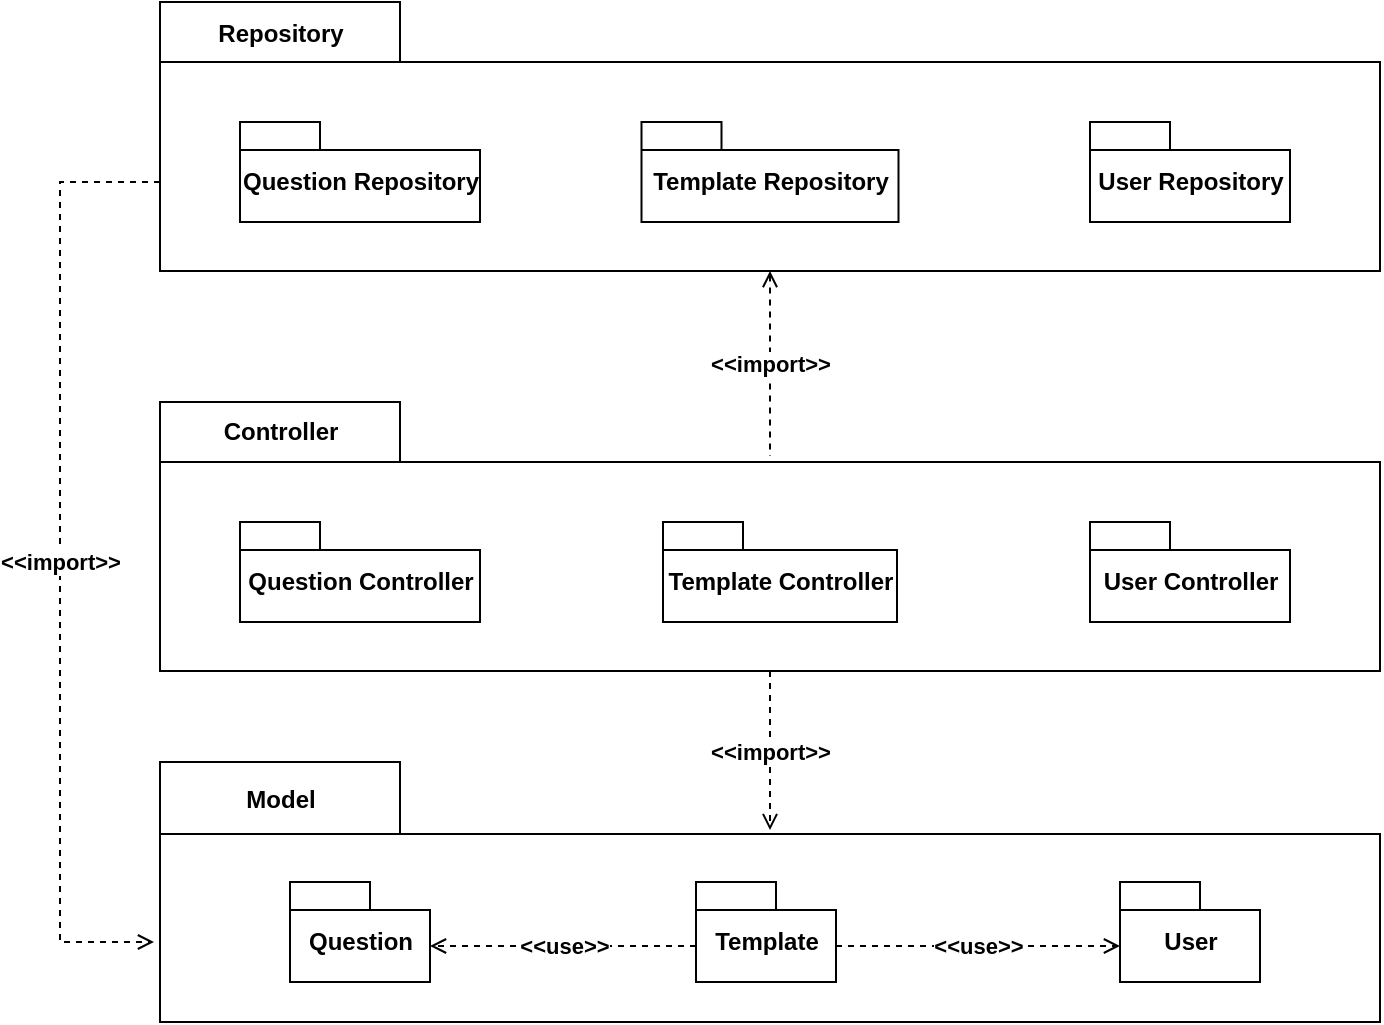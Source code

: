 <mxfile version="14.7.3" type="device"><diagram name="Page-1" id="b5b7bab2-c9e2-2cf4-8b2a-24fd1a2a6d21"><mxGraphModel dx="1422" dy="791" grid="1" gridSize="10" guides="1" tooltips="1" connect="1" arrows="1" fold="1" page="1" pageScale="1" pageWidth="827" pageHeight="1169" background="none" math="0" shadow="0"><root><mxCell id="0"/><mxCell id="1" parent="0"/><mxCell id="VCQ0o-YbgfmjbxFroD2t-51" value="&lt;b&gt;&amp;lt;&amp;lt;import&amp;gt;&amp;gt;&lt;/b&gt;" style="edgeStyle=orthogonalEdgeStyle;rounded=0;orthogonalLoop=1;jettySize=auto;html=1;entryX=0.5;entryY=0.262;entryDx=0;entryDy=0;entryPerimeter=0;startArrow=none;startFill=0;dashed=1;endArrow=open;endFill=0;" edge="1" parent="1" source="6e0c8c40b5770093-33" target="VCQ0o-YbgfmjbxFroD2t-2"><mxGeometry relative="1" as="geometry"><Array as="points"><mxPoint x="695" y="760"/><mxPoint x="695" y="760"/></Array></mxGeometry></mxCell><mxCell id="6e0c8c40b5770093-33" value="" style="shape=folder;fontStyle=1;spacingTop=10;tabWidth=120;tabHeight=30;tabPosition=left;html=1;rounded=0;shadow=0;comic=0;labelBackgroundColor=none;strokeColor=#000000;strokeWidth=1;fillColor=#ffffff;fontFamily=Verdana;fontSize=10;fontColor=#000000;align=center;" parent="1" vertex="1"><mxGeometry x="390" y="580" width="610" height="134.5" as="geometry"/></mxCell><mxCell id="VCQ0o-YbgfmjbxFroD2t-1" value="&lt;b&gt;Controller&lt;/b&gt;" style="text;html=1;align=center;verticalAlign=middle;resizable=0;points=[];autosize=1;strokeColor=none;" vertex="1" parent="1"><mxGeometry x="415" y="585" width="70" height="20" as="geometry"/></mxCell><mxCell id="VCQ0o-YbgfmjbxFroD2t-2" value="" style="shape=folder;fontStyle=1;spacingTop=10;tabWidth=120;tabHeight=36;tabPosition=left;html=1;rounded=0;shadow=0;comic=0;labelBackgroundColor=none;strokeColor=#000000;strokeWidth=1;fillColor=#ffffff;fontFamily=Verdana;fontSize=10;fontColor=#000000;align=center;" vertex="1" parent="1"><mxGeometry x="390" y="760" width="610" height="130" as="geometry"/></mxCell><mxCell id="VCQ0o-YbgfmjbxFroD2t-3" value="&lt;b&gt;Model&lt;/b&gt;" style="text;html=1;align=center;verticalAlign=middle;resizable=0;points=[];autosize=1;strokeColor=none;" vertex="1" parent="1"><mxGeometry x="425" y="768.5" width="50" height="20" as="geometry"/></mxCell><mxCell id="VCQ0o-YbgfmjbxFroD2t-50" style="edgeStyle=orthogonalEdgeStyle;rounded=0;orthogonalLoop=1;jettySize=auto;html=1;startArrow=open;startFill=0;dashed=1;endArrow=none;endFill=0;" edge="1" parent="1" source="VCQ0o-YbgfmjbxFroD2t-4"><mxGeometry relative="1" as="geometry"><mxPoint x="695" y="607" as="targetPoint"/></mxGeometry></mxCell><mxCell id="VCQ0o-YbgfmjbxFroD2t-55" value="&lt;b&gt;&amp;lt;&amp;lt;import&amp;gt;&amp;gt;&lt;/b&gt;" style="edgeLabel;html=1;align=center;verticalAlign=middle;resizable=0;points=[];" vertex="1" connectable="0" parent="VCQ0o-YbgfmjbxFroD2t-50"><mxGeometry x="-0.276" y="-1" relative="1" as="geometry"><mxPoint x="1" y="13" as="offset"/></mxGeometry></mxCell><mxCell id="VCQ0o-YbgfmjbxFroD2t-61" style="edgeStyle=orthogonalEdgeStyle;rounded=0;orthogonalLoop=1;jettySize=auto;html=1;dashed=1;startArrow=none;startFill=0;endArrow=open;endFill=0;" edge="1" parent="1" source="VCQ0o-YbgfmjbxFroD2t-4"><mxGeometry relative="1" as="geometry"><mxPoint x="387" y="850" as="targetPoint"/><Array as="points"><mxPoint x="340" y="470"/><mxPoint x="340" y="850"/><mxPoint x="387" y="850"/></Array></mxGeometry></mxCell><mxCell id="VCQ0o-YbgfmjbxFroD2t-62" value="&lt;b&gt;&amp;lt;&amp;lt;import&amp;gt;&amp;gt;&lt;/b&gt;" style="edgeLabel;html=1;align=center;verticalAlign=middle;resizable=0;points=[];" vertex="1" connectable="0" parent="VCQ0o-YbgfmjbxFroD2t-61"><mxGeometry x="-0.104" y="4" relative="1" as="geometry"><mxPoint x="-4" y="26" as="offset"/></mxGeometry></mxCell><mxCell id="VCQ0o-YbgfmjbxFroD2t-4" value="" style="shape=folder;fontStyle=1;spacingTop=10;tabWidth=120;tabHeight=30;tabPosition=left;html=1;rounded=0;shadow=0;comic=0;labelBackgroundColor=none;strokeColor=#000000;strokeWidth=1;fillColor=#ffffff;fontFamily=Verdana;fontSize=10;fontColor=#000000;align=center;" vertex="1" parent="1"><mxGeometry x="390" y="380" width="610" height="134.5" as="geometry"/></mxCell><mxCell id="VCQ0o-YbgfmjbxFroD2t-5" value="&lt;b&gt;Repository&lt;/b&gt;" style="text;html=1;align=center;verticalAlign=middle;resizable=0;points=[];autosize=1;strokeColor=none;" vertex="1" parent="1"><mxGeometry x="410" y="386" width="80" height="20" as="geometry"/></mxCell><mxCell id="VCQ0o-YbgfmjbxFroD2t-43" value="Question" style="shape=folder;fontStyle=1;spacingTop=10;tabWidth=40;tabHeight=14;tabPosition=left;html=1;" vertex="1" parent="1"><mxGeometry x="455" y="820" width="70" height="50" as="geometry"/></mxCell><mxCell id="VCQ0o-YbgfmjbxFroD2t-57" value="&lt;b&gt;&amp;lt;&amp;lt;use&amp;gt;&amp;gt;&lt;/b&gt;" style="edgeStyle=orthogonalEdgeStyle;rounded=0;orthogonalLoop=1;jettySize=auto;html=1;entryX=0;entryY=0;entryDx=0;entryDy=32;entryPerimeter=0;dashed=1;startArrow=none;startFill=0;endArrow=open;endFill=0;" edge="1" parent="1" source="VCQ0o-YbgfmjbxFroD2t-44" target="VCQ0o-YbgfmjbxFroD2t-45"><mxGeometry relative="1" as="geometry"><Array as="points"><mxPoint x="770" y="852"/><mxPoint x="770" y="852"/></Array></mxGeometry></mxCell><mxCell id="VCQ0o-YbgfmjbxFroD2t-58" value="&lt;b&gt;&amp;lt;&amp;lt;use&amp;gt;&amp;gt;&lt;/b&gt;" style="edgeStyle=orthogonalEdgeStyle;rounded=0;orthogonalLoop=1;jettySize=auto;html=1;entryX=0;entryY=0;entryDx=70;entryDy=32;entryPerimeter=0;dashed=1;startArrow=none;startFill=0;endArrow=open;endFill=0;" edge="1" parent="1" source="VCQ0o-YbgfmjbxFroD2t-44" target="VCQ0o-YbgfmjbxFroD2t-43"><mxGeometry relative="1" as="geometry"><Array as="points"><mxPoint x="620" y="852"/><mxPoint x="620" y="852"/></Array></mxGeometry></mxCell><mxCell id="VCQ0o-YbgfmjbxFroD2t-44" value="Template" style="shape=folder;fontStyle=1;spacingTop=10;tabWidth=40;tabHeight=14;tabPosition=left;html=1;" vertex="1" parent="1"><mxGeometry x="658" y="820" width="70" height="50" as="geometry"/></mxCell><mxCell id="VCQ0o-YbgfmjbxFroD2t-45" value="User" style="shape=folder;fontStyle=1;spacingTop=10;tabWidth=40;tabHeight=14;tabPosition=left;html=1;" vertex="1" parent="1"><mxGeometry x="870" y="820" width="70" height="50" as="geometry"/></mxCell><mxCell id="VCQ0o-YbgfmjbxFroD2t-47" value="Question Controller" style="shape=folder;fontStyle=1;spacingTop=10;tabWidth=40;tabHeight=14;tabPosition=left;html=1;" vertex="1" parent="1"><mxGeometry x="430" y="640" width="120" height="50" as="geometry"/></mxCell><mxCell id="VCQ0o-YbgfmjbxFroD2t-48" value="Template Controller" style="shape=folder;fontStyle=1;spacingTop=10;tabWidth=40;tabHeight=14;tabPosition=left;html=1;" vertex="1" parent="1"><mxGeometry x="641.5" y="640" width="117" height="50" as="geometry"/></mxCell><mxCell id="VCQ0o-YbgfmjbxFroD2t-49" value="User Controller" style="shape=folder;fontStyle=1;spacingTop=10;tabWidth=40;tabHeight=14;tabPosition=left;html=1;" vertex="1" parent="1"><mxGeometry x="855" y="640" width="100" height="50" as="geometry"/></mxCell><mxCell id="VCQ0o-YbgfmjbxFroD2t-52" value="Question Repository" style="shape=folder;fontStyle=1;spacingTop=10;tabWidth=40;tabHeight=14;tabPosition=left;html=1;" vertex="1" parent="1"><mxGeometry x="430" y="440" width="120" height="50" as="geometry"/></mxCell><mxCell id="VCQ0o-YbgfmjbxFroD2t-53" value="Template Repository" style="shape=folder;fontStyle=1;spacingTop=10;tabWidth=40;tabHeight=14;tabPosition=left;html=1;" vertex="1" parent="1"><mxGeometry x="630.75" y="440" width="128.5" height="50" as="geometry"/></mxCell><mxCell id="VCQ0o-YbgfmjbxFroD2t-54" value="User Repository" style="shape=folder;fontStyle=1;spacingTop=10;tabWidth=40;tabHeight=14;tabPosition=left;html=1;" vertex="1" parent="1"><mxGeometry x="855" y="440" width="100" height="50" as="geometry"/></mxCell></root></mxGraphModel></diagram></mxfile>